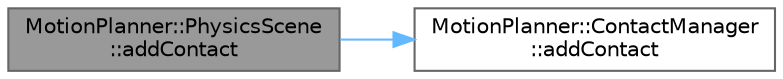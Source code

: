 digraph "MotionPlanner::PhysicsScene::addContact"
{
 // LATEX_PDF_SIZE
  bgcolor="transparent";
  edge [fontname=Helvetica,fontsize=10,labelfontname=Helvetica,labelfontsize=10];
  node [fontname=Helvetica,fontsize=10,shape=box,height=0.2,width=0.4];
  rankdir="LR";
  Node1 [label="MotionPlanner::PhysicsScene\l::addContact",height=0.2,width=0.4,color="gray40", fillcolor="grey60", style="filled", fontcolor="black",tooltip=" "];
  Node1 -> Node2 [color="steelblue1",style="solid"];
  Node2 [label="MotionPlanner::ContactManager\l::addContact",height=0.2,width=0.4,color="grey40", fillcolor="white", style="filled",URL="$class_motion_planner_1_1_contact_manager.html#afd8198fa2c961462ac1403929313ec19",tooltip=" "];
}
